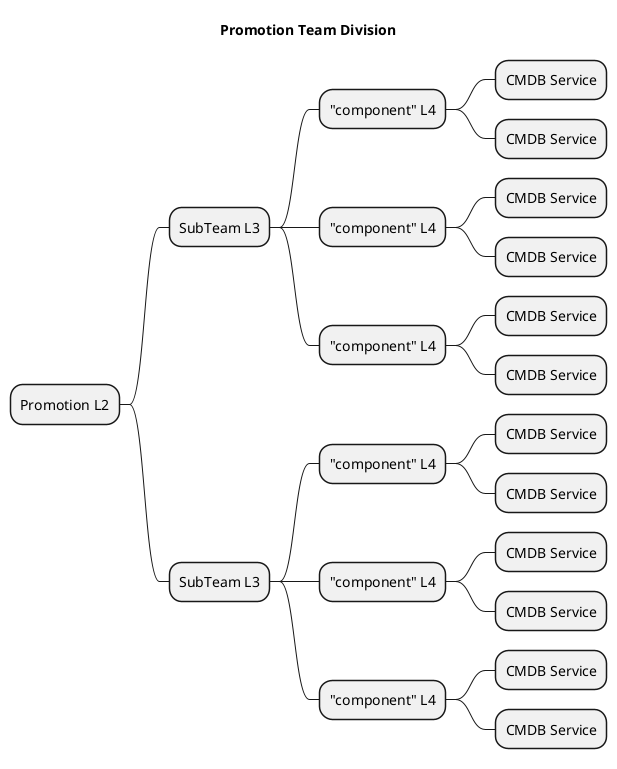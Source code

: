 @startmindmap
title Promotion Team Division

* Promotion L2
** SubTeam L3
*** "component" L4
**** CMDB Service
**** CMDB Service
*** "component" L4
**** CMDB Service
**** CMDB Service
*** "component" L4
**** CMDB Service
**** CMDB Service
** SubTeam L3
*** "component" L4
**** CMDB Service
**** CMDB Service
*** "component" L4
**** CMDB Service
**** CMDB Service
*** "component" L4
**** CMDB Service
**** CMDB Service

@endmindmap
